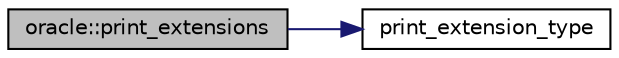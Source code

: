 digraph "oracle::print_extensions"
{
  edge [fontname="Helvetica",fontsize="10",labelfontname="Helvetica",labelfontsize="10"];
  node [fontname="Helvetica",fontsize="10",shape=record];
  rankdir="LR";
  Node7427 [label="oracle::print_extensions",height=0.2,width=0.4,color="black", fillcolor="grey75", style="filled", fontcolor="black"];
  Node7427 -> Node7428 [color="midnightblue",fontsize="10",style="solid",fontname="Helvetica"];
  Node7428 [label="print_extension_type",height=0.2,width=0.4,color="black", fillcolor="white", style="filled",URL="$da/d10/other_8h.html#ab39242254c1c0bce13010118473d8c74"];
}
